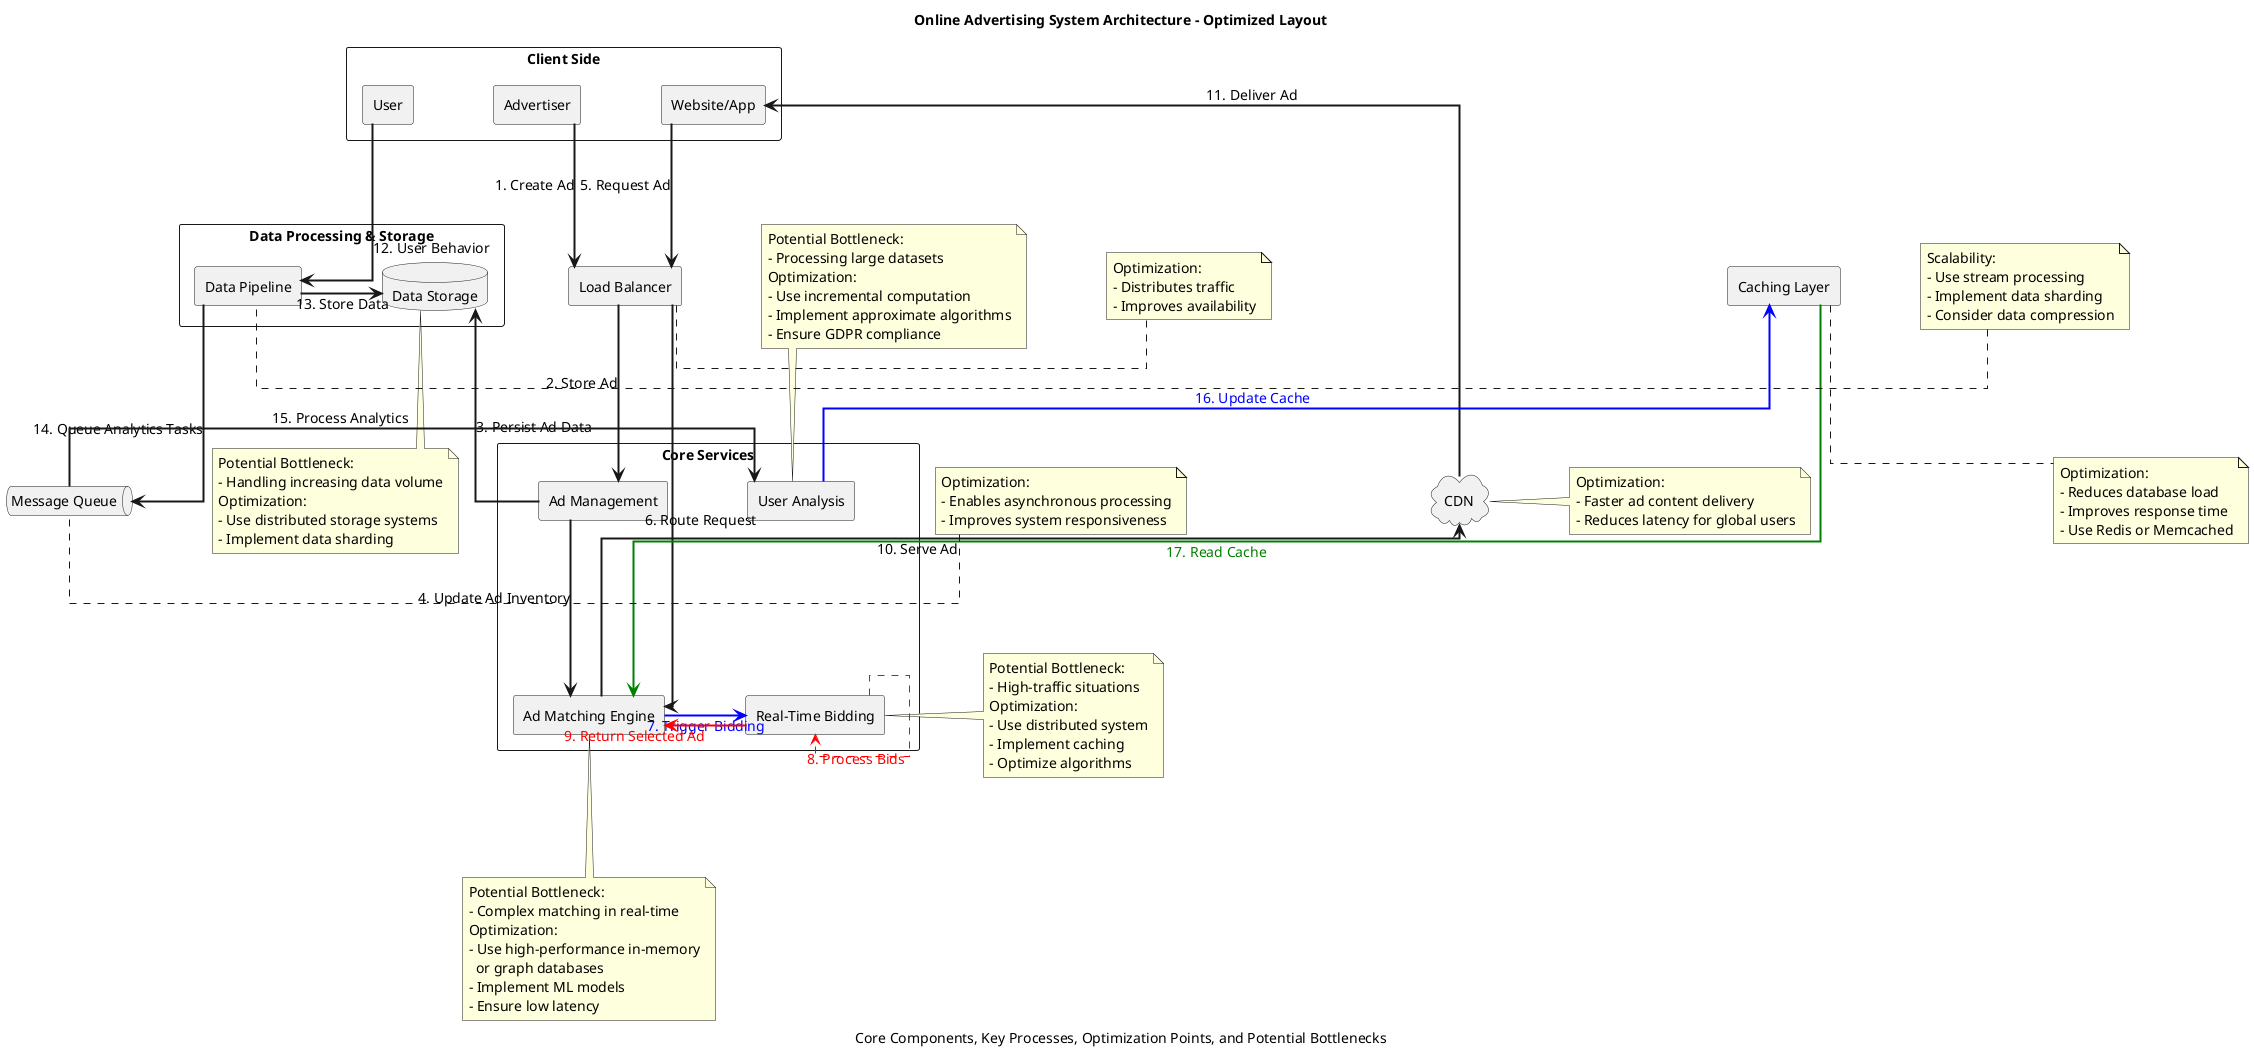 @startuml
skinparam backgroundColor white
skinparam defaultFontName Arial
skinparam defaultFontSize 14
skinparam componentStyle rectangle
skinparam linetype ortho
skinparam nodesep 80
skinparam ranksep 100

title Online Advertising System Architecture - Optimized Layout
caption Core Components, Key Processes, Optimization Points, and Potential Bottlenecks

rectangle "Client Side" {
    [Advertiser] as Advertiser
    [User] as User
    [Website/App] as Publisher
}

cloud "CDN" as CDN

rectangle "Load Balancer" as LoadBalancer

rectangle "Core Services" {
    [Ad Management] as AdManagement
    [User Analysis] as UserAnalysis
    [Ad Matching Engine] as AdMatching
    [Real-Time Bidding] as RTB
}

rectangle "Caching Layer" as CacheLayer

rectangle "Data Processing & Storage" {
    [Data Pipeline] as DataPipeline
    database "Data Storage" as DataStorage
}

queue "Message Queue" as MessageQueue

Advertiser -[thickness=2]d-> LoadBalancer : "1. Create Ad"
LoadBalancer -[thickness=2]d-> AdManagement : "2. Store Ad"
AdManagement -[thickness=2]r-> DataStorage : "3. Persist Ad Data"
AdManagement -[thickness=2]-> AdMatching : "4. Update Ad Inventory"

Publisher -[thickness=2]d-> LoadBalancer : "5. Request Ad"
LoadBalancer -[thickness=2]d-> AdMatching : "6. Route Request"
AdMatching -[#blue;thickness=2]r-> RTB : "<color:blue>7. Trigger Bidding</color>"
RTB -[#red;thickness=2,dashed]d-> RTB : "<color:red>8. Process Bids</color>"
RTB -[#red;thickness=2]l-> AdMatching : "<color:red>9. Return Selected Ad</color>"
AdMatching -[thickness=2]u-> CDN : "10. Serve Ad"
CDN -[thickness=2]u-> Publisher : "11. Deliver Ad"
User -[thickness=2]d-> DataPipeline : "12. User Behavior"
DataPipeline -[thickness=2]r-> DataStorage : "13. Store Data"
DataPipeline -[thickness=2]d-> MessageQueue : "14. Queue Analytics Tasks"
MessageQueue -[thickness=2]r-> UserAnalysis : "15. Process Analytics"
UserAnalysis -[#blue;thickness=2]u-> CacheLayer : "<color:blue>16. Update Cache</color>"
AdMatching <-[#green;thickness=2]u- CacheLayer : "<color:green>17. Read Cache</color>"

note right of LoadBalancer
  Optimization: 
  - Distributes traffic
  - Improves availability
end note

note right of CDN
  Optimization:
  - Faster ad content delivery
  - Reduces latency for global users
end note

note right of RTB
  Potential Bottleneck: 
  - High-traffic situations
  Optimization: 
  - Use distributed system
  - Implement caching
  - Optimize algorithms
end note

note bottom of AdMatching
  Potential Bottleneck:
  - Complex matching in real-time
  Optimization:
  - Use high-performance in-memory
    or graph databases
  - Implement ML models
  - Ensure low latency
end note

note left of DataPipeline
  Scalability:
  - Use stream processing
  - Implement data sharding
  - Consider data compression
end note

note top of UserAnalysis
  Potential Bottleneck:
  - Processing large datasets
  Optimization:
  - Use incremental computation
  - Implement approximate algorithms
  - Ensure GDPR compliance
end note

note bottom of CacheLayer
  Optimization:
  - Reduces database load
  - Improves response time
  - Use Redis or Memcached
end note

note left of MessageQueue
  Optimization:
  - Enables asynchronous processing
  - Improves system responsiveness
end note

note bottom of DataStorage
  Potential Bottleneck:
  - Handling increasing data volume
  Optimization:
  - Use distributed storage systems
  - Implement data sharding
end note

@enduml
